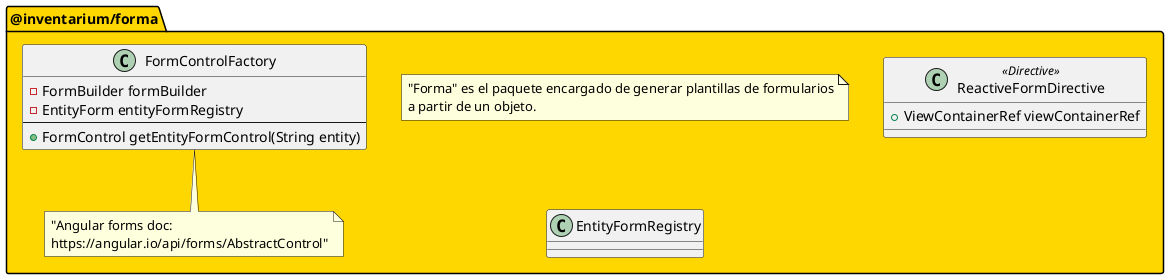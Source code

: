@startuml
  package "@inventarium/forma" #gold {
    note as packageDescription
      "Forma" es el paquete encargado de generar plantillas de formularios
      a partir de un objeto.
    end note

    class ReactiveFormDirective <<Directive>>{
      + ViewContainerRef viewContainerRef
    }

    class EntityFormRegistry {

    }

    class "FormControlFactory" as FormControlFactory {
      - FormBuilder formBuilder
      - EntityForm entityFormRegistry
      --
      + FormControl getEntityFormControl(String entity)
    }
    note bottom of FormControlFactory: "Angular forms doc:\nhttps://angular.io/api/forms/AbstractControl"
  }
@enduml
